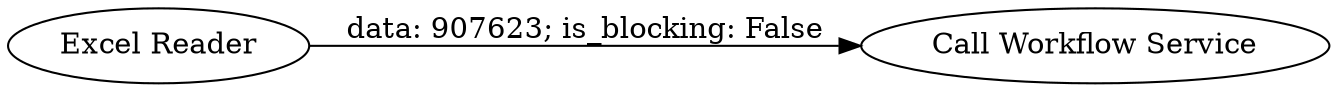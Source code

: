 digraph {
	"-3140447835667239654_1" [label="Excel Reader"]
	"-3140447835667239654_4" [label="Call Workflow Service"]
	"-3140447835667239654_1" -> "-3140447835667239654_4" [label="data: 907623; is_blocking: False"]
	rankdir=LR
}
